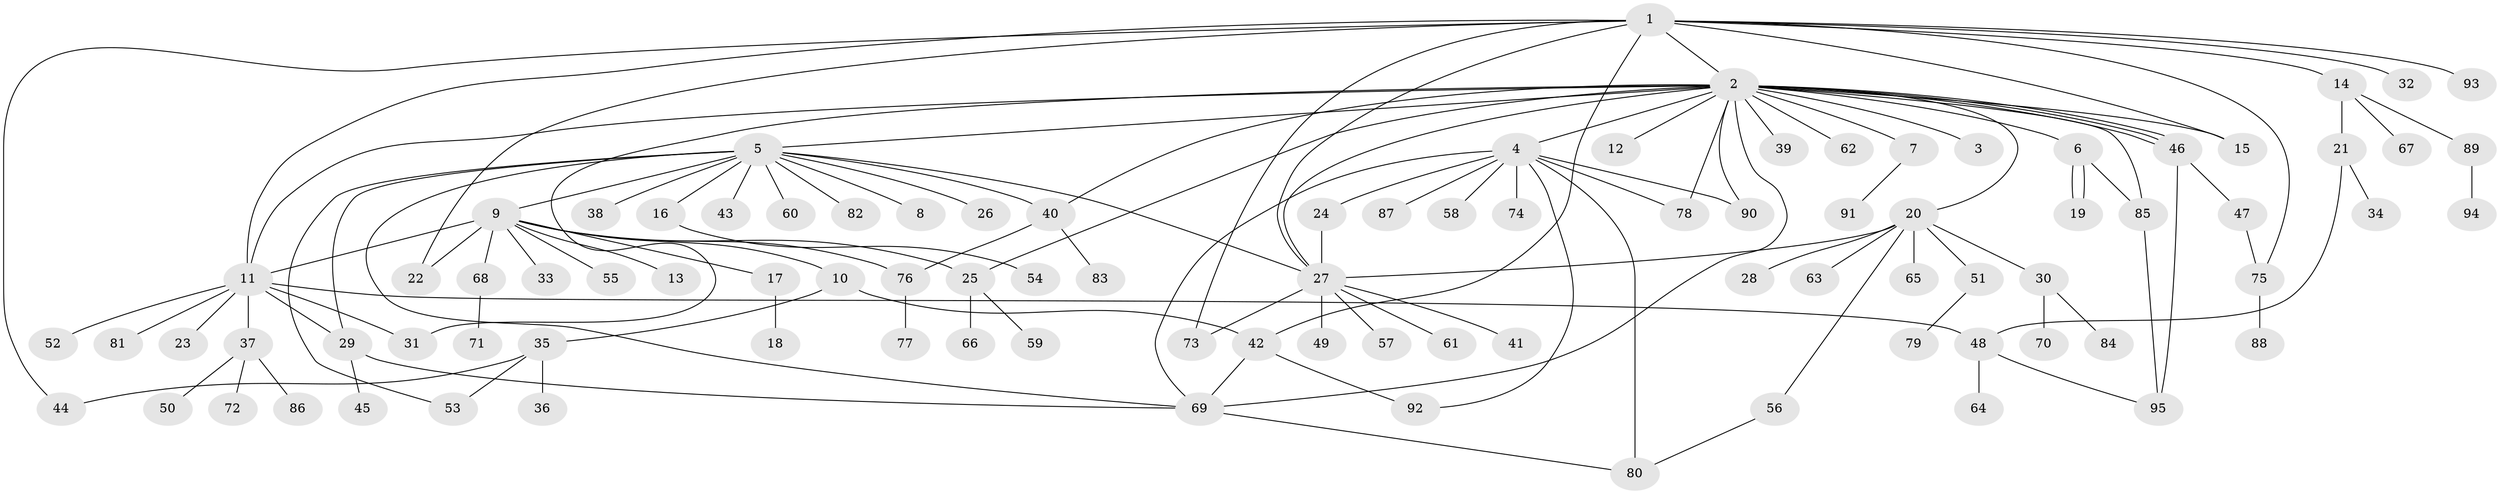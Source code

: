 // Generated by graph-tools (version 1.1) at 2025/49/03/09/25 03:49:59]
// undirected, 95 vertices, 128 edges
graph export_dot {
graph [start="1"]
  node [color=gray90,style=filled];
  1;
  2;
  3;
  4;
  5;
  6;
  7;
  8;
  9;
  10;
  11;
  12;
  13;
  14;
  15;
  16;
  17;
  18;
  19;
  20;
  21;
  22;
  23;
  24;
  25;
  26;
  27;
  28;
  29;
  30;
  31;
  32;
  33;
  34;
  35;
  36;
  37;
  38;
  39;
  40;
  41;
  42;
  43;
  44;
  45;
  46;
  47;
  48;
  49;
  50;
  51;
  52;
  53;
  54;
  55;
  56;
  57;
  58;
  59;
  60;
  61;
  62;
  63;
  64;
  65;
  66;
  67;
  68;
  69;
  70;
  71;
  72;
  73;
  74;
  75;
  76;
  77;
  78;
  79;
  80;
  81;
  82;
  83;
  84;
  85;
  86;
  87;
  88;
  89;
  90;
  91;
  92;
  93;
  94;
  95;
  1 -- 2;
  1 -- 11;
  1 -- 14;
  1 -- 15;
  1 -- 22;
  1 -- 27;
  1 -- 32;
  1 -- 42;
  1 -- 44;
  1 -- 73;
  1 -- 75;
  1 -- 93;
  2 -- 3;
  2 -- 4;
  2 -- 5;
  2 -- 6;
  2 -- 7;
  2 -- 11;
  2 -- 12;
  2 -- 15;
  2 -- 20;
  2 -- 25;
  2 -- 27;
  2 -- 31;
  2 -- 39;
  2 -- 40;
  2 -- 46;
  2 -- 46;
  2 -- 46;
  2 -- 62;
  2 -- 69;
  2 -- 78;
  2 -- 85;
  2 -- 90;
  4 -- 24;
  4 -- 58;
  4 -- 69;
  4 -- 74;
  4 -- 78;
  4 -- 80;
  4 -- 87;
  4 -- 90;
  4 -- 92;
  5 -- 8;
  5 -- 9;
  5 -- 16;
  5 -- 26;
  5 -- 27;
  5 -- 29;
  5 -- 38;
  5 -- 40;
  5 -- 43;
  5 -- 53;
  5 -- 60;
  5 -- 69;
  5 -- 82;
  6 -- 19;
  6 -- 19;
  6 -- 85;
  7 -- 91;
  9 -- 10;
  9 -- 11;
  9 -- 13;
  9 -- 17;
  9 -- 22;
  9 -- 25;
  9 -- 33;
  9 -- 55;
  9 -- 68;
  9 -- 76;
  10 -- 35;
  10 -- 42;
  11 -- 23;
  11 -- 29;
  11 -- 31;
  11 -- 37;
  11 -- 48;
  11 -- 52;
  11 -- 81;
  14 -- 21;
  14 -- 67;
  14 -- 89;
  16 -- 54;
  17 -- 18;
  20 -- 27;
  20 -- 28;
  20 -- 30;
  20 -- 51;
  20 -- 56;
  20 -- 63;
  20 -- 65;
  21 -- 34;
  21 -- 48;
  24 -- 27;
  25 -- 59;
  25 -- 66;
  27 -- 41;
  27 -- 49;
  27 -- 57;
  27 -- 61;
  27 -- 73;
  29 -- 45;
  29 -- 69;
  30 -- 70;
  30 -- 84;
  35 -- 36;
  35 -- 44;
  35 -- 53;
  37 -- 50;
  37 -- 72;
  37 -- 86;
  40 -- 76;
  40 -- 83;
  42 -- 69;
  42 -- 92;
  46 -- 47;
  46 -- 95;
  47 -- 75;
  48 -- 64;
  48 -- 95;
  51 -- 79;
  56 -- 80;
  68 -- 71;
  69 -- 80;
  75 -- 88;
  76 -- 77;
  85 -- 95;
  89 -- 94;
}
